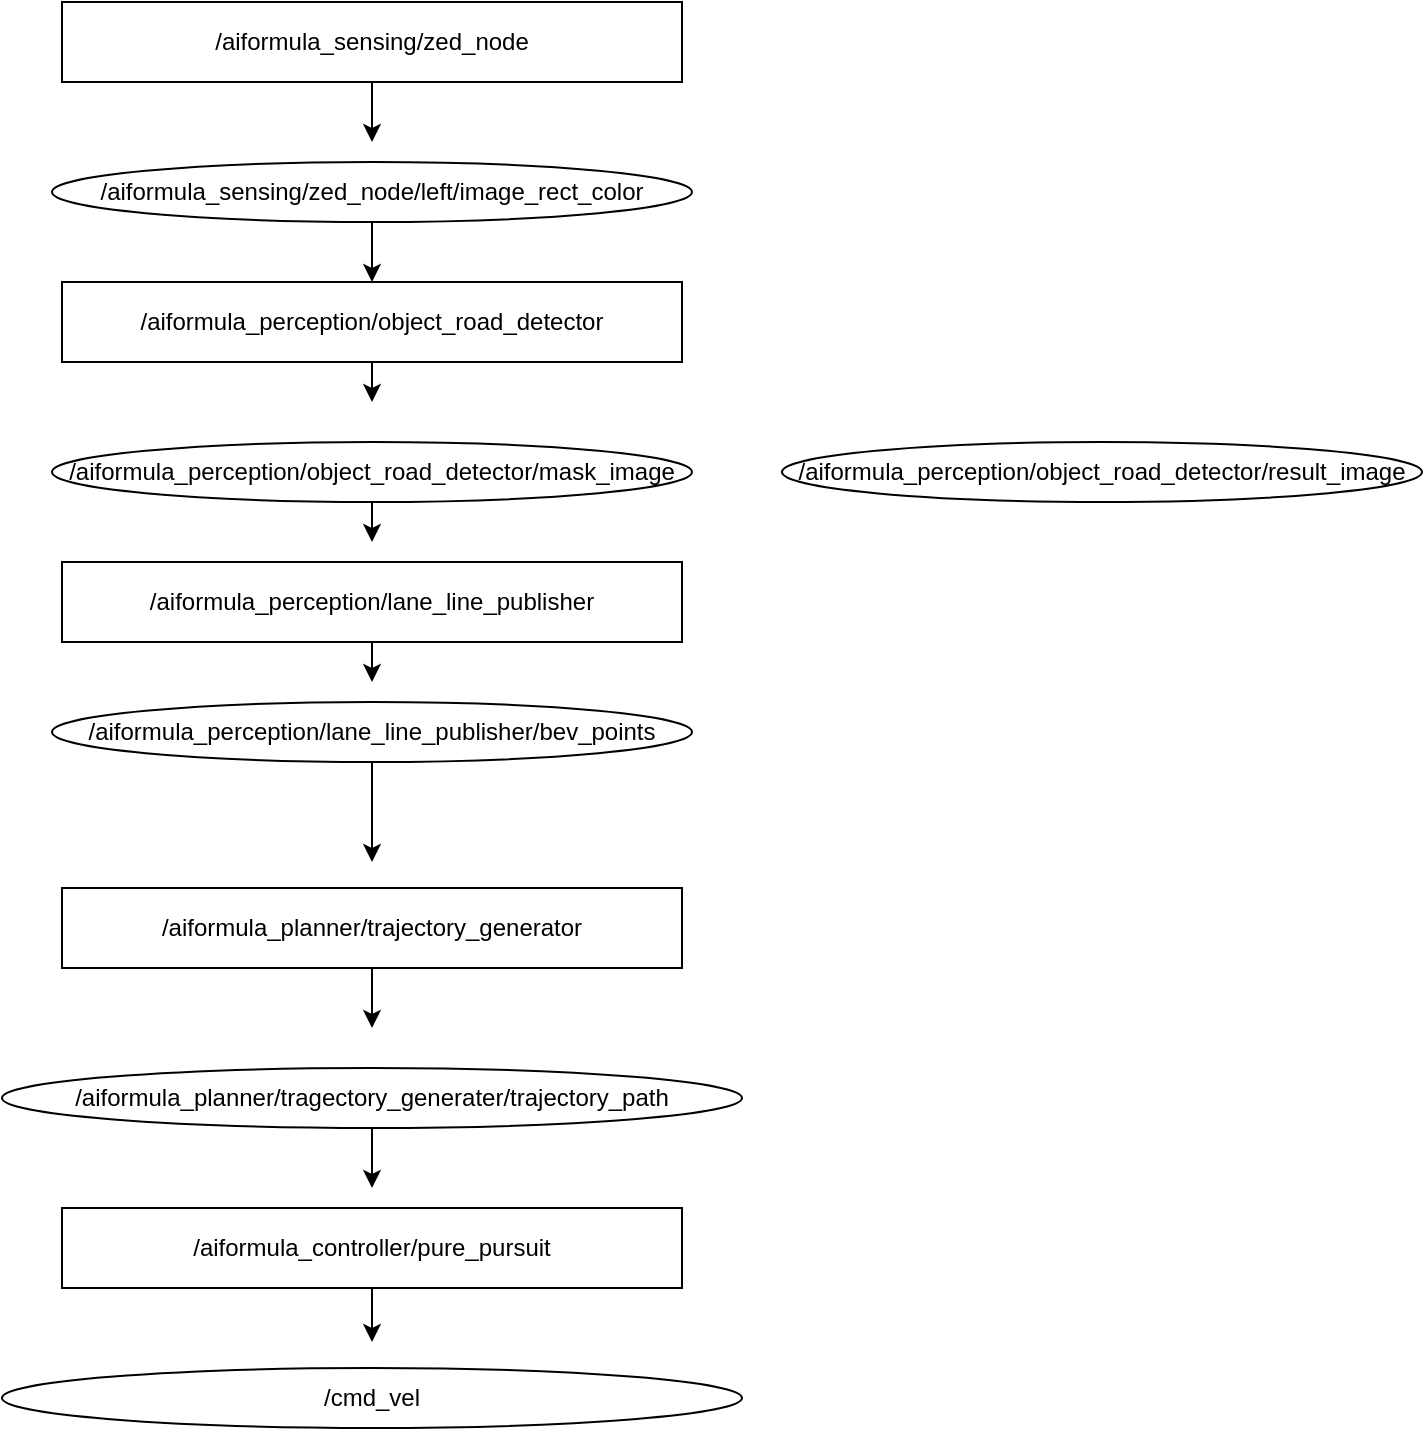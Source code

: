 <mxfile>
    <diagram id="bequwu1IvHDEBme6J6zR" name="Page-1">
        <mxGraphModel dx="746" dy="576" grid="1" gridSize="10" guides="1" tooltips="1" connect="1" arrows="1" fold="1" page="1" pageScale="1" pageWidth="850" pageHeight="1100" math="0" shadow="0">
            <root>
                <mxCell id="0"/>
                <mxCell id="1" parent="0"/>
                <mxCell id="5" style="edgeStyle=none;html=1;" parent="1" source="2" edge="1">
                    <mxGeometry relative="1" as="geometry">
                        <mxPoint x="195" y="260" as="targetPoint"/>
                    </mxGeometry>
                </mxCell>
                <mxCell id="2" value="/aiformula_sensing/zed_node" style="whiteSpace=wrap;html=1;" parent="1" vertex="1">
                    <mxGeometry x="40" y="190" width="310" height="40" as="geometry"/>
                </mxCell>
                <mxCell id="15" style="edgeStyle=none;html=1;exitX=0.5;exitY=1;exitDx=0;exitDy=0;" parent="1" source="3" edge="1">
                    <mxGeometry relative="1" as="geometry">
                        <mxPoint x="195" y="390" as="targetPoint"/>
                    </mxGeometry>
                </mxCell>
                <mxCell id="3" value="/aiformula_perception/object_road_detector" style="whiteSpace=wrap;html=1;" parent="1" vertex="1">
                    <mxGeometry x="40" y="330" width="310" height="40" as="geometry"/>
                </mxCell>
                <mxCell id="14" style="edgeStyle=none;html=1;exitX=0.5;exitY=1;exitDx=0;exitDy=0;entryX=0.5;entryY=0;entryDx=0;entryDy=0;" parent="1" source="4" target="3" edge="1">
                    <mxGeometry relative="1" as="geometry"/>
                </mxCell>
                <mxCell id="4" value="/aiformula_sensing/zed_node/left/image_rect_color" style="ellipse;whiteSpace=wrap;html=1;" parent="1" vertex="1">
                    <mxGeometry x="35" y="270" width="320" height="30" as="geometry"/>
                </mxCell>
                <mxCell id="17" style="edgeStyle=none;html=1;exitX=0.5;exitY=1;exitDx=0;exitDy=0;" parent="1" source="6" edge="1">
                    <mxGeometry relative="1" as="geometry">
                        <mxPoint x="195" y="530" as="targetPoint"/>
                    </mxGeometry>
                </mxCell>
                <mxCell id="6" value="/aiformula_perception/lane_line_publisher" style="whiteSpace=wrap;html=1;" parent="1" vertex="1">
                    <mxGeometry x="40" y="470" width="310" height="40" as="geometry"/>
                </mxCell>
                <mxCell id="7" value="/aiformula_perception/object_road_detector/result_image" style="ellipse;whiteSpace=wrap;html=1;" parent="1" vertex="1">
                    <mxGeometry x="400" y="410" width="320" height="30" as="geometry"/>
                </mxCell>
                <mxCell id="16" style="edgeStyle=none;html=1;exitX=0.5;exitY=1;exitDx=0;exitDy=0;" parent="1" source="8" edge="1">
                    <mxGeometry relative="1" as="geometry">
                        <mxPoint x="195" y="460" as="targetPoint"/>
                    </mxGeometry>
                </mxCell>
                <mxCell id="8" value="/aiformula_perception/object_road_detector/mask_image" style="ellipse;whiteSpace=wrap;html=1;" parent="1" vertex="1">
                    <mxGeometry x="35" y="410" width="320" height="30" as="geometry"/>
                </mxCell>
                <mxCell id="19" style="edgeStyle=none;html=1;exitX=0.5;exitY=1;exitDx=0;exitDy=0;" parent="1" source="9" edge="1">
                    <mxGeometry relative="1" as="geometry">
                        <mxPoint x="195" y="703" as="targetPoint"/>
                    </mxGeometry>
                </mxCell>
                <mxCell id="9" value="/aiformula_planner/trajectory_generator" style="whiteSpace=wrap;html=1;" parent="1" vertex="1">
                    <mxGeometry x="40" y="633" width="310" height="40" as="geometry"/>
                </mxCell>
                <mxCell id="18" style="edgeStyle=none;html=1;exitX=0.5;exitY=1;exitDx=0;exitDy=0;" parent="1" source="10" edge="1">
                    <mxGeometry relative="1" as="geometry">
                        <mxPoint x="195" y="620" as="targetPoint"/>
                    </mxGeometry>
                </mxCell>
                <mxCell id="10" value="/aiformula_perception/lane_line_publisher/bev_points" style="ellipse;whiteSpace=wrap;html=1;" parent="1" vertex="1">
                    <mxGeometry x="35" y="540" width="320" height="30" as="geometry"/>
                </mxCell>
                <mxCell id="20" style="edgeStyle=none;html=1;exitX=0.5;exitY=1;exitDx=0;exitDy=0;" parent="1" source="11" edge="1">
                    <mxGeometry relative="1" as="geometry">
                        <mxPoint x="195" y="783" as="targetPoint"/>
                    </mxGeometry>
                </mxCell>
                <mxCell id="11" value="/aiformula_planner/tragectory_generater/trajectory_path" style="ellipse;whiteSpace=wrap;html=1;" parent="1" vertex="1">
                    <mxGeometry x="10" y="723" width="370" height="30" as="geometry"/>
                </mxCell>
                <mxCell id="21" style="edgeStyle=none;html=1;exitX=0.5;exitY=1;exitDx=0;exitDy=0;" parent="1" source="12" edge="1">
                    <mxGeometry relative="1" as="geometry">
                        <mxPoint x="195" y="860" as="targetPoint"/>
                    </mxGeometry>
                </mxCell>
                <mxCell id="12" value="/aiformula_controller/pure_pursuit" style="whiteSpace=wrap;html=1;" parent="1" vertex="1">
                    <mxGeometry x="40" y="793" width="310" height="40" as="geometry"/>
                </mxCell>
                <mxCell id="13" value="/cmd_vel" style="ellipse;whiteSpace=wrap;html=1;" parent="1" vertex="1">
                    <mxGeometry x="10" y="873" width="370" height="30" as="geometry"/>
                </mxCell>
            </root>
        </mxGraphModel>
    </diagram>
</mxfile>